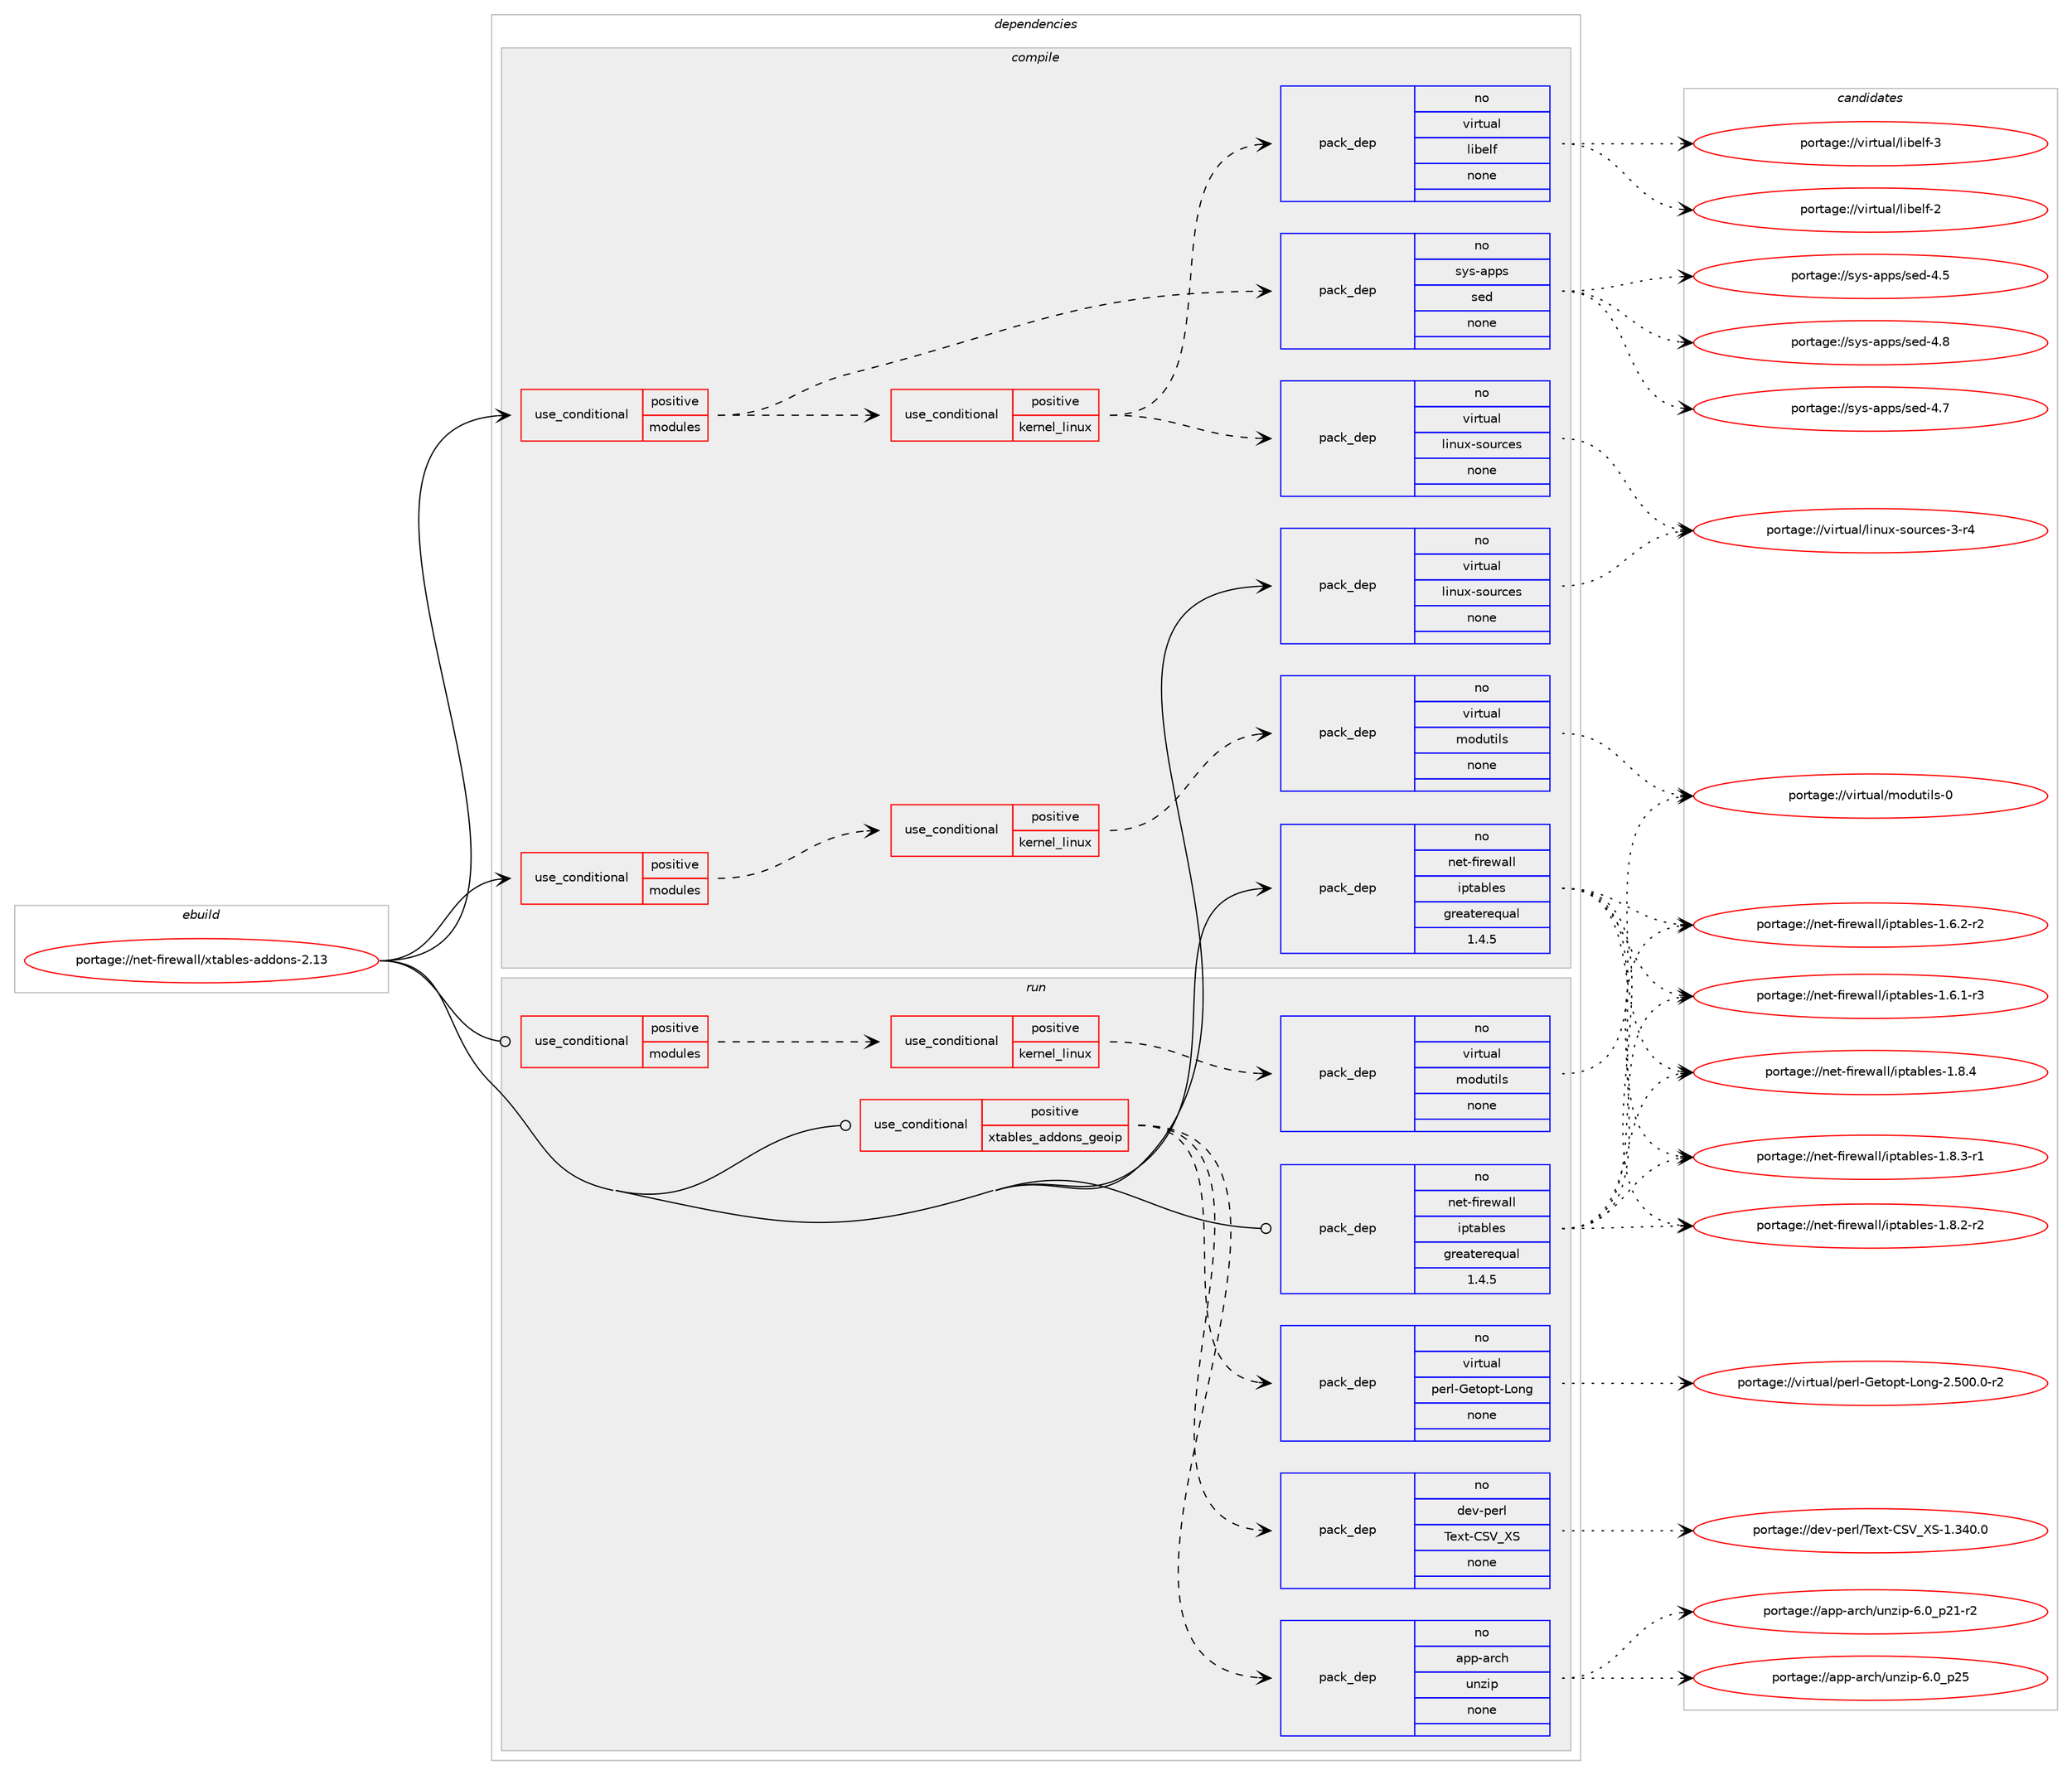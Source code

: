 digraph prolog {

# *************
# Graph options
# *************

newrank=true;
concentrate=true;
compound=true;
graph [rankdir=LR,fontname=Helvetica,fontsize=10,ranksep=1.5];#, ranksep=2.5, nodesep=0.2];
edge  [arrowhead=vee];
node  [fontname=Helvetica,fontsize=10];

# **********
# The ebuild
# **********

subgraph cluster_leftcol {
color=gray;
rank=same;
label=<<i>ebuild</i>>;
id [label="portage://net-firewall/xtables-addons-2.13", color=red, width=4, href="../net-firewall/xtables-addons-2.13.svg"];
}

# ****************
# The dependencies
# ****************

subgraph cluster_midcol {
color=gray;
label=<<i>dependencies</i>>;
subgraph cluster_compile {
fillcolor="#eeeeee";
style=filled;
label=<<i>compile</i>>;
subgraph cond29060 {
dependency133702 [label=<<TABLE BORDER="0" CELLBORDER="1" CELLSPACING="0" CELLPADDING="4"><TR><TD ROWSPAN="3" CELLPADDING="10">use_conditional</TD></TR><TR><TD>positive</TD></TR><TR><TD>modules</TD></TR></TABLE>>, shape=none, color=red];
subgraph cond29061 {
dependency133703 [label=<<TABLE BORDER="0" CELLBORDER="1" CELLSPACING="0" CELLPADDING="4"><TR><TD ROWSPAN="3" CELLPADDING="10">use_conditional</TD></TR><TR><TD>positive</TD></TR><TR><TD>kernel_linux</TD></TR></TABLE>>, shape=none, color=red];
subgraph pack102356 {
dependency133704 [label=<<TABLE BORDER="0" CELLBORDER="1" CELLSPACING="0" CELLPADDING="4" WIDTH="220"><TR><TD ROWSPAN="6" CELLPADDING="30">pack_dep</TD></TR><TR><TD WIDTH="110">no</TD></TR><TR><TD>virtual</TD></TR><TR><TD>modutils</TD></TR><TR><TD>none</TD></TR><TR><TD></TD></TR></TABLE>>, shape=none, color=blue];
}
dependency133703:e -> dependency133704:w [weight=20,style="dashed",arrowhead="vee"];
}
dependency133702:e -> dependency133703:w [weight=20,style="dashed",arrowhead="vee"];
}
id:e -> dependency133702:w [weight=20,style="solid",arrowhead="vee"];
subgraph cond29062 {
dependency133705 [label=<<TABLE BORDER="0" CELLBORDER="1" CELLSPACING="0" CELLPADDING="4"><TR><TD ROWSPAN="3" CELLPADDING="10">use_conditional</TD></TR><TR><TD>positive</TD></TR><TR><TD>modules</TD></TR></TABLE>>, shape=none, color=red];
subgraph pack102357 {
dependency133706 [label=<<TABLE BORDER="0" CELLBORDER="1" CELLSPACING="0" CELLPADDING="4" WIDTH="220"><TR><TD ROWSPAN="6" CELLPADDING="30">pack_dep</TD></TR><TR><TD WIDTH="110">no</TD></TR><TR><TD>sys-apps</TD></TR><TR><TD>sed</TD></TR><TR><TD>none</TD></TR><TR><TD></TD></TR></TABLE>>, shape=none, color=blue];
}
dependency133705:e -> dependency133706:w [weight=20,style="dashed",arrowhead="vee"];
subgraph cond29063 {
dependency133707 [label=<<TABLE BORDER="0" CELLBORDER="1" CELLSPACING="0" CELLPADDING="4"><TR><TD ROWSPAN="3" CELLPADDING="10">use_conditional</TD></TR><TR><TD>positive</TD></TR><TR><TD>kernel_linux</TD></TR></TABLE>>, shape=none, color=red];
subgraph pack102358 {
dependency133708 [label=<<TABLE BORDER="0" CELLBORDER="1" CELLSPACING="0" CELLPADDING="4" WIDTH="220"><TR><TD ROWSPAN="6" CELLPADDING="30">pack_dep</TD></TR><TR><TD WIDTH="110">no</TD></TR><TR><TD>virtual</TD></TR><TR><TD>linux-sources</TD></TR><TR><TD>none</TD></TR><TR><TD></TD></TR></TABLE>>, shape=none, color=blue];
}
dependency133707:e -> dependency133708:w [weight=20,style="dashed",arrowhead="vee"];
subgraph pack102359 {
dependency133709 [label=<<TABLE BORDER="0" CELLBORDER="1" CELLSPACING="0" CELLPADDING="4" WIDTH="220"><TR><TD ROWSPAN="6" CELLPADDING="30">pack_dep</TD></TR><TR><TD WIDTH="110">no</TD></TR><TR><TD>virtual</TD></TR><TR><TD>libelf</TD></TR><TR><TD>none</TD></TR><TR><TD></TD></TR></TABLE>>, shape=none, color=blue];
}
dependency133707:e -> dependency133709:w [weight=20,style="dashed",arrowhead="vee"];
}
dependency133705:e -> dependency133707:w [weight=20,style="dashed",arrowhead="vee"];
}
id:e -> dependency133705:w [weight=20,style="solid",arrowhead="vee"];
subgraph pack102360 {
dependency133710 [label=<<TABLE BORDER="0" CELLBORDER="1" CELLSPACING="0" CELLPADDING="4" WIDTH="220"><TR><TD ROWSPAN="6" CELLPADDING="30">pack_dep</TD></TR><TR><TD WIDTH="110">no</TD></TR><TR><TD>net-firewall</TD></TR><TR><TD>iptables</TD></TR><TR><TD>greaterequal</TD></TR><TR><TD>1.4.5</TD></TR></TABLE>>, shape=none, color=blue];
}
id:e -> dependency133710:w [weight=20,style="solid",arrowhead="vee"];
subgraph pack102361 {
dependency133711 [label=<<TABLE BORDER="0" CELLBORDER="1" CELLSPACING="0" CELLPADDING="4" WIDTH="220"><TR><TD ROWSPAN="6" CELLPADDING="30">pack_dep</TD></TR><TR><TD WIDTH="110">no</TD></TR><TR><TD>virtual</TD></TR><TR><TD>linux-sources</TD></TR><TR><TD>none</TD></TR><TR><TD></TD></TR></TABLE>>, shape=none, color=blue];
}
id:e -> dependency133711:w [weight=20,style="solid",arrowhead="vee"];
}
subgraph cluster_compileandrun {
fillcolor="#eeeeee";
style=filled;
label=<<i>compile and run</i>>;
}
subgraph cluster_run {
fillcolor="#eeeeee";
style=filled;
label=<<i>run</i>>;
subgraph cond29064 {
dependency133712 [label=<<TABLE BORDER="0" CELLBORDER="1" CELLSPACING="0" CELLPADDING="4"><TR><TD ROWSPAN="3" CELLPADDING="10">use_conditional</TD></TR><TR><TD>positive</TD></TR><TR><TD>modules</TD></TR></TABLE>>, shape=none, color=red];
subgraph cond29065 {
dependency133713 [label=<<TABLE BORDER="0" CELLBORDER="1" CELLSPACING="0" CELLPADDING="4"><TR><TD ROWSPAN="3" CELLPADDING="10">use_conditional</TD></TR><TR><TD>positive</TD></TR><TR><TD>kernel_linux</TD></TR></TABLE>>, shape=none, color=red];
subgraph pack102362 {
dependency133714 [label=<<TABLE BORDER="0" CELLBORDER="1" CELLSPACING="0" CELLPADDING="4" WIDTH="220"><TR><TD ROWSPAN="6" CELLPADDING="30">pack_dep</TD></TR><TR><TD WIDTH="110">no</TD></TR><TR><TD>virtual</TD></TR><TR><TD>modutils</TD></TR><TR><TD>none</TD></TR><TR><TD></TD></TR></TABLE>>, shape=none, color=blue];
}
dependency133713:e -> dependency133714:w [weight=20,style="dashed",arrowhead="vee"];
}
dependency133712:e -> dependency133713:w [weight=20,style="dashed",arrowhead="vee"];
}
id:e -> dependency133712:w [weight=20,style="solid",arrowhead="odot"];
subgraph cond29066 {
dependency133715 [label=<<TABLE BORDER="0" CELLBORDER="1" CELLSPACING="0" CELLPADDING="4"><TR><TD ROWSPAN="3" CELLPADDING="10">use_conditional</TD></TR><TR><TD>positive</TD></TR><TR><TD>xtables_addons_geoip</TD></TR></TABLE>>, shape=none, color=red];
subgraph pack102363 {
dependency133716 [label=<<TABLE BORDER="0" CELLBORDER="1" CELLSPACING="0" CELLPADDING="4" WIDTH="220"><TR><TD ROWSPAN="6" CELLPADDING="30">pack_dep</TD></TR><TR><TD WIDTH="110">no</TD></TR><TR><TD>app-arch</TD></TR><TR><TD>unzip</TD></TR><TR><TD>none</TD></TR><TR><TD></TD></TR></TABLE>>, shape=none, color=blue];
}
dependency133715:e -> dependency133716:w [weight=20,style="dashed",arrowhead="vee"];
subgraph pack102364 {
dependency133717 [label=<<TABLE BORDER="0" CELLBORDER="1" CELLSPACING="0" CELLPADDING="4" WIDTH="220"><TR><TD ROWSPAN="6" CELLPADDING="30">pack_dep</TD></TR><TR><TD WIDTH="110">no</TD></TR><TR><TD>dev-perl</TD></TR><TR><TD>Text-CSV_XS</TD></TR><TR><TD>none</TD></TR><TR><TD></TD></TR></TABLE>>, shape=none, color=blue];
}
dependency133715:e -> dependency133717:w [weight=20,style="dashed",arrowhead="vee"];
subgraph pack102365 {
dependency133718 [label=<<TABLE BORDER="0" CELLBORDER="1" CELLSPACING="0" CELLPADDING="4" WIDTH="220"><TR><TD ROWSPAN="6" CELLPADDING="30">pack_dep</TD></TR><TR><TD WIDTH="110">no</TD></TR><TR><TD>virtual</TD></TR><TR><TD>perl-Getopt-Long</TD></TR><TR><TD>none</TD></TR><TR><TD></TD></TR></TABLE>>, shape=none, color=blue];
}
dependency133715:e -> dependency133718:w [weight=20,style="dashed",arrowhead="vee"];
}
id:e -> dependency133715:w [weight=20,style="solid",arrowhead="odot"];
subgraph pack102366 {
dependency133719 [label=<<TABLE BORDER="0" CELLBORDER="1" CELLSPACING="0" CELLPADDING="4" WIDTH="220"><TR><TD ROWSPAN="6" CELLPADDING="30">pack_dep</TD></TR><TR><TD WIDTH="110">no</TD></TR><TR><TD>net-firewall</TD></TR><TR><TD>iptables</TD></TR><TR><TD>greaterequal</TD></TR><TR><TD>1.4.5</TD></TR></TABLE>>, shape=none, color=blue];
}
id:e -> dependency133719:w [weight=20,style="solid",arrowhead="odot"];
}
}

# **************
# The candidates
# **************

subgraph cluster_choices {
rank=same;
color=gray;
label=<<i>candidates</i>>;

subgraph choice102356 {
color=black;
nodesep=1;
choice11810511411611797108471091111001171161051081154548 [label="portage://virtual/modutils-0", color=red, width=4,href="../virtual/modutils-0.svg"];
dependency133704:e -> choice11810511411611797108471091111001171161051081154548:w [style=dotted,weight="100"];
}
subgraph choice102357 {
color=black;
nodesep=1;
choice11512111545971121121154711510110045524656 [label="portage://sys-apps/sed-4.8", color=red, width=4,href="../sys-apps/sed-4.8.svg"];
choice11512111545971121121154711510110045524655 [label="portage://sys-apps/sed-4.7", color=red, width=4,href="../sys-apps/sed-4.7.svg"];
choice11512111545971121121154711510110045524653 [label="portage://sys-apps/sed-4.5", color=red, width=4,href="../sys-apps/sed-4.5.svg"];
dependency133706:e -> choice11512111545971121121154711510110045524656:w [style=dotted,weight="100"];
dependency133706:e -> choice11512111545971121121154711510110045524655:w [style=dotted,weight="100"];
dependency133706:e -> choice11512111545971121121154711510110045524653:w [style=dotted,weight="100"];
}
subgraph choice102358 {
color=black;
nodesep=1;
choice1181051141161179710847108105110117120451151111171149910111545514511452 [label="portage://virtual/linux-sources-3-r4", color=red, width=4,href="../virtual/linux-sources-3-r4.svg"];
dependency133708:e -> choice1181051141161179710847108105110117120451151111171149910111545514511452:w [style=dotted,weight="100"];
}
subgraph choice102359 {
color=black;
nodesep=1;
choice1181051141161179710847108105981011081024551 [label="portage://virtual/libelf-3", color=red, width=4,href="../virtual/libelf-3.svg"];
choice1181051141161179710847108105981011081024550 [label="portage://virtual/libelf-2", color=red, width=4,href="../virtual/libelf-2.svg"];
dependency133709:e -> choice1181051141161179710847108105981011081024551:w [style=dotted,weight="100"];
dependency133709:e -> choice1181051141161179710847108105981011081024550:w [style=dotted,weight="100"];
}
subgraph choice102360 {
color=black;
nodesep=1;
choice1101011164510210511410111997108108471051121169798108101115454946564652 [label="portage://net-firewall/iptables-1.8.4", color=red, width=4,href="../net-firewall/iptables-1.8.4.svg"];
choice11010111645102105114101119971081084710511211697981081011154549465646514511449 [label="portage://net-firewall/iptables-1.8.3-r1", color=red, width=4,href="../net-firewall/iptables-1.8.3-r1.svg"];
choice11010111645102105114101119971081084710511211697981081011154549465646504511450 [label="portage://net-firewall/iptables-1.8.2-r2", color=red, width=4,href="../net-firewall/iptables-1.8.2-r2.svg"];
choice11010111645102105114101119971081084710511211697981081011154549465446504511450 [label="portage://net-firewall/iptables-1.6.2-r2", color=red, width=4,href="../net-firewall/iptables-1.6.2-r2.svg"];
choice11010111645102105114101119971081084710511211697981081011154549465446494511451 [label="portage://net-firewall/iptables-1.6.1-r3", color=red, width=4,href="../net-firewall/iptables-1.6.1-r3.svg"];
dependency133710:e -> choice1101011164510210511410111997108108471051121169798108101115454946564652:w [style=dotted,weight="100"];
dependency133710:e -> choice11010111645102105114101119971081084710511211697981081011154549465646514511449:w [style=dotted,weight="100"];
dependency133710:e -> choice11010111645102105114101119971081084710511211697981081011154549465646504511450:w [style=dotted,weight="100"];
dependency133710:e -> choice11010111645102105114101119971081084710511211697981081011154549465446504511450:w [style=dotted,weight="100"];
dependency133710:e -> choice11010111645102105114101119971081084710511211697981081011154549465446494511451:w [style=dotted,weight="100"];
}
subgraph choice102361 {
color=black;
nodesep=1;
choice1181051141161179710847108105110117120451151111171149910111545514511452 [label="portage://virtual/linux-sources-3-r4", color=red, width=4,href="../virtual/linux-sources-3-r4.svg"];
dependency133711:e -> choice1181051141161179710847108105110117120451151111171149910111545514511452:w [style=dotted,weight="100"];
}
subgraph choice102362 {
color=black;
nodesep=1;
choice11810511411611797108471091111001171161051081154548 [label="portage://virtual/modutils-0", color=red, width=4,href="../virtual/modutils-0.svg"];
dependency133714:e -> choice11810511411611797108471091111001171161051081154548:w [style=dotted,weight="100"];
}
subgraph choice102363 {
color=black;
nodesep=1;
choice971121124597114991044711711012210511245544648951125053 [label="portage://app-arch/unzip-6.0_p25", color=red, width=4,href="../app-arch/unzip-6.0_p25.svg"];
choice9711211245971149910447117110122105112455446489511250494511450 [label="portage://app-arch/unzip-6.0_p21-r2", color=red, width=4,href="../app-arch/unzip-6.0_p21-r2.svg"];
dependency133716:e -> choice971121124597114991044711711012210511245544648951125053:w [style=dotted,weight="100"];
dependency133716:e -> choice9711211245971149910447117110122105112455446489511250494511450:w [style=dotted,weight="100"];
}
subgraph choice102364 {
color=black;
nodesep=1;
choice100101118451121011141084784101120116456783869588834549465152484648 [label="portage://dev-perl/Text-CSV_XS-1.340.0", color=red, width=4,href="../dev-perl/Text-CSV_XS-1.340.0.svg"];
dependency133717:e -> choice100101118451121011141084784101120116456783869588834549465152484648:w [style=dotted,weight="100"];
}
subgraph choice102365 {
color=black;
nodesep=1;
choice11810511411611797108471121011141084571101116111112116457611111010345504653484846484511450 [label="portage://virtual/perl-Getopt-Long-2.500.0-r2", color=red, width=4,href="../virtual/perl-Getopt-Long-2.500.0-r2.svg"];
dependency133718:e -> choice11810511411611797108471121011141084571101116111112116457611111010345504653484846484511450:w [style=dotted,weight="100"];
}
subgraph choice102366 {
color=black;
nodesep=1;
choice1101011164510210511410111997108108471051121169798108101115454946564652 [label="portage://net-firewall/iptables-1.8.4", color=red, width=4,href="../net-firewall/iptables-1.8.4.svg"];
choice11010111645102105114101119971081084710511211697981081011154549465646514511449 [label="portage://net-firewall/iptables-1.8.3-r1", color=red, width=4,href="../net-firewall/iptables-1.8.3-r1.svg"];
choice11010111645102105114101119971081084710511211697981081011154549465646504511450 [label="portage://net-firewall/iptables-1.8.2-r2", color=red, width=4,href="../net-firewall/iptables-1.8.2-r2.svg"];
choice11010111645102105114101119971081084710511211697981081011154549465446504511450 [label="portage://net-firewall/iptables-1.6.2-r2", color=red, width=4,href="../net-firewall/iptables-1.6.2-r2.svg"];
choice11010111645102105114101119971081084710511211697981081011154549465446494511451 [label="portage://net-firewall/iptables-1.6.1-r3", color=red, width=4,href="../net-firewall/iptables-1.6.1-r3.svg"];
dependency133719:e -> choice1101011164510210511410111997108108471051121169798108101115454946564652:w [style=dotted,weight="100"];
dependency133719:e -> choice11010111645102105114101119971081084710511211697981081011154549465646514511449:w [style=dotted,weight="100"];
dependency133719:e -> choice11010111645102105114101119971081084710511211697981081011154549465646504511450:w [style=dotted,weight="100"];
dependency133719:e -> choice11010111645102105114101119971081084710511211697981081011154549465446504511450:w [style=dotted,weight="100"];
dependency133719:e -> choice11010111645102105114101119971081084710511211697981081011154549465446494511451:w [style=dotted,weight="100"];
}
}

}
